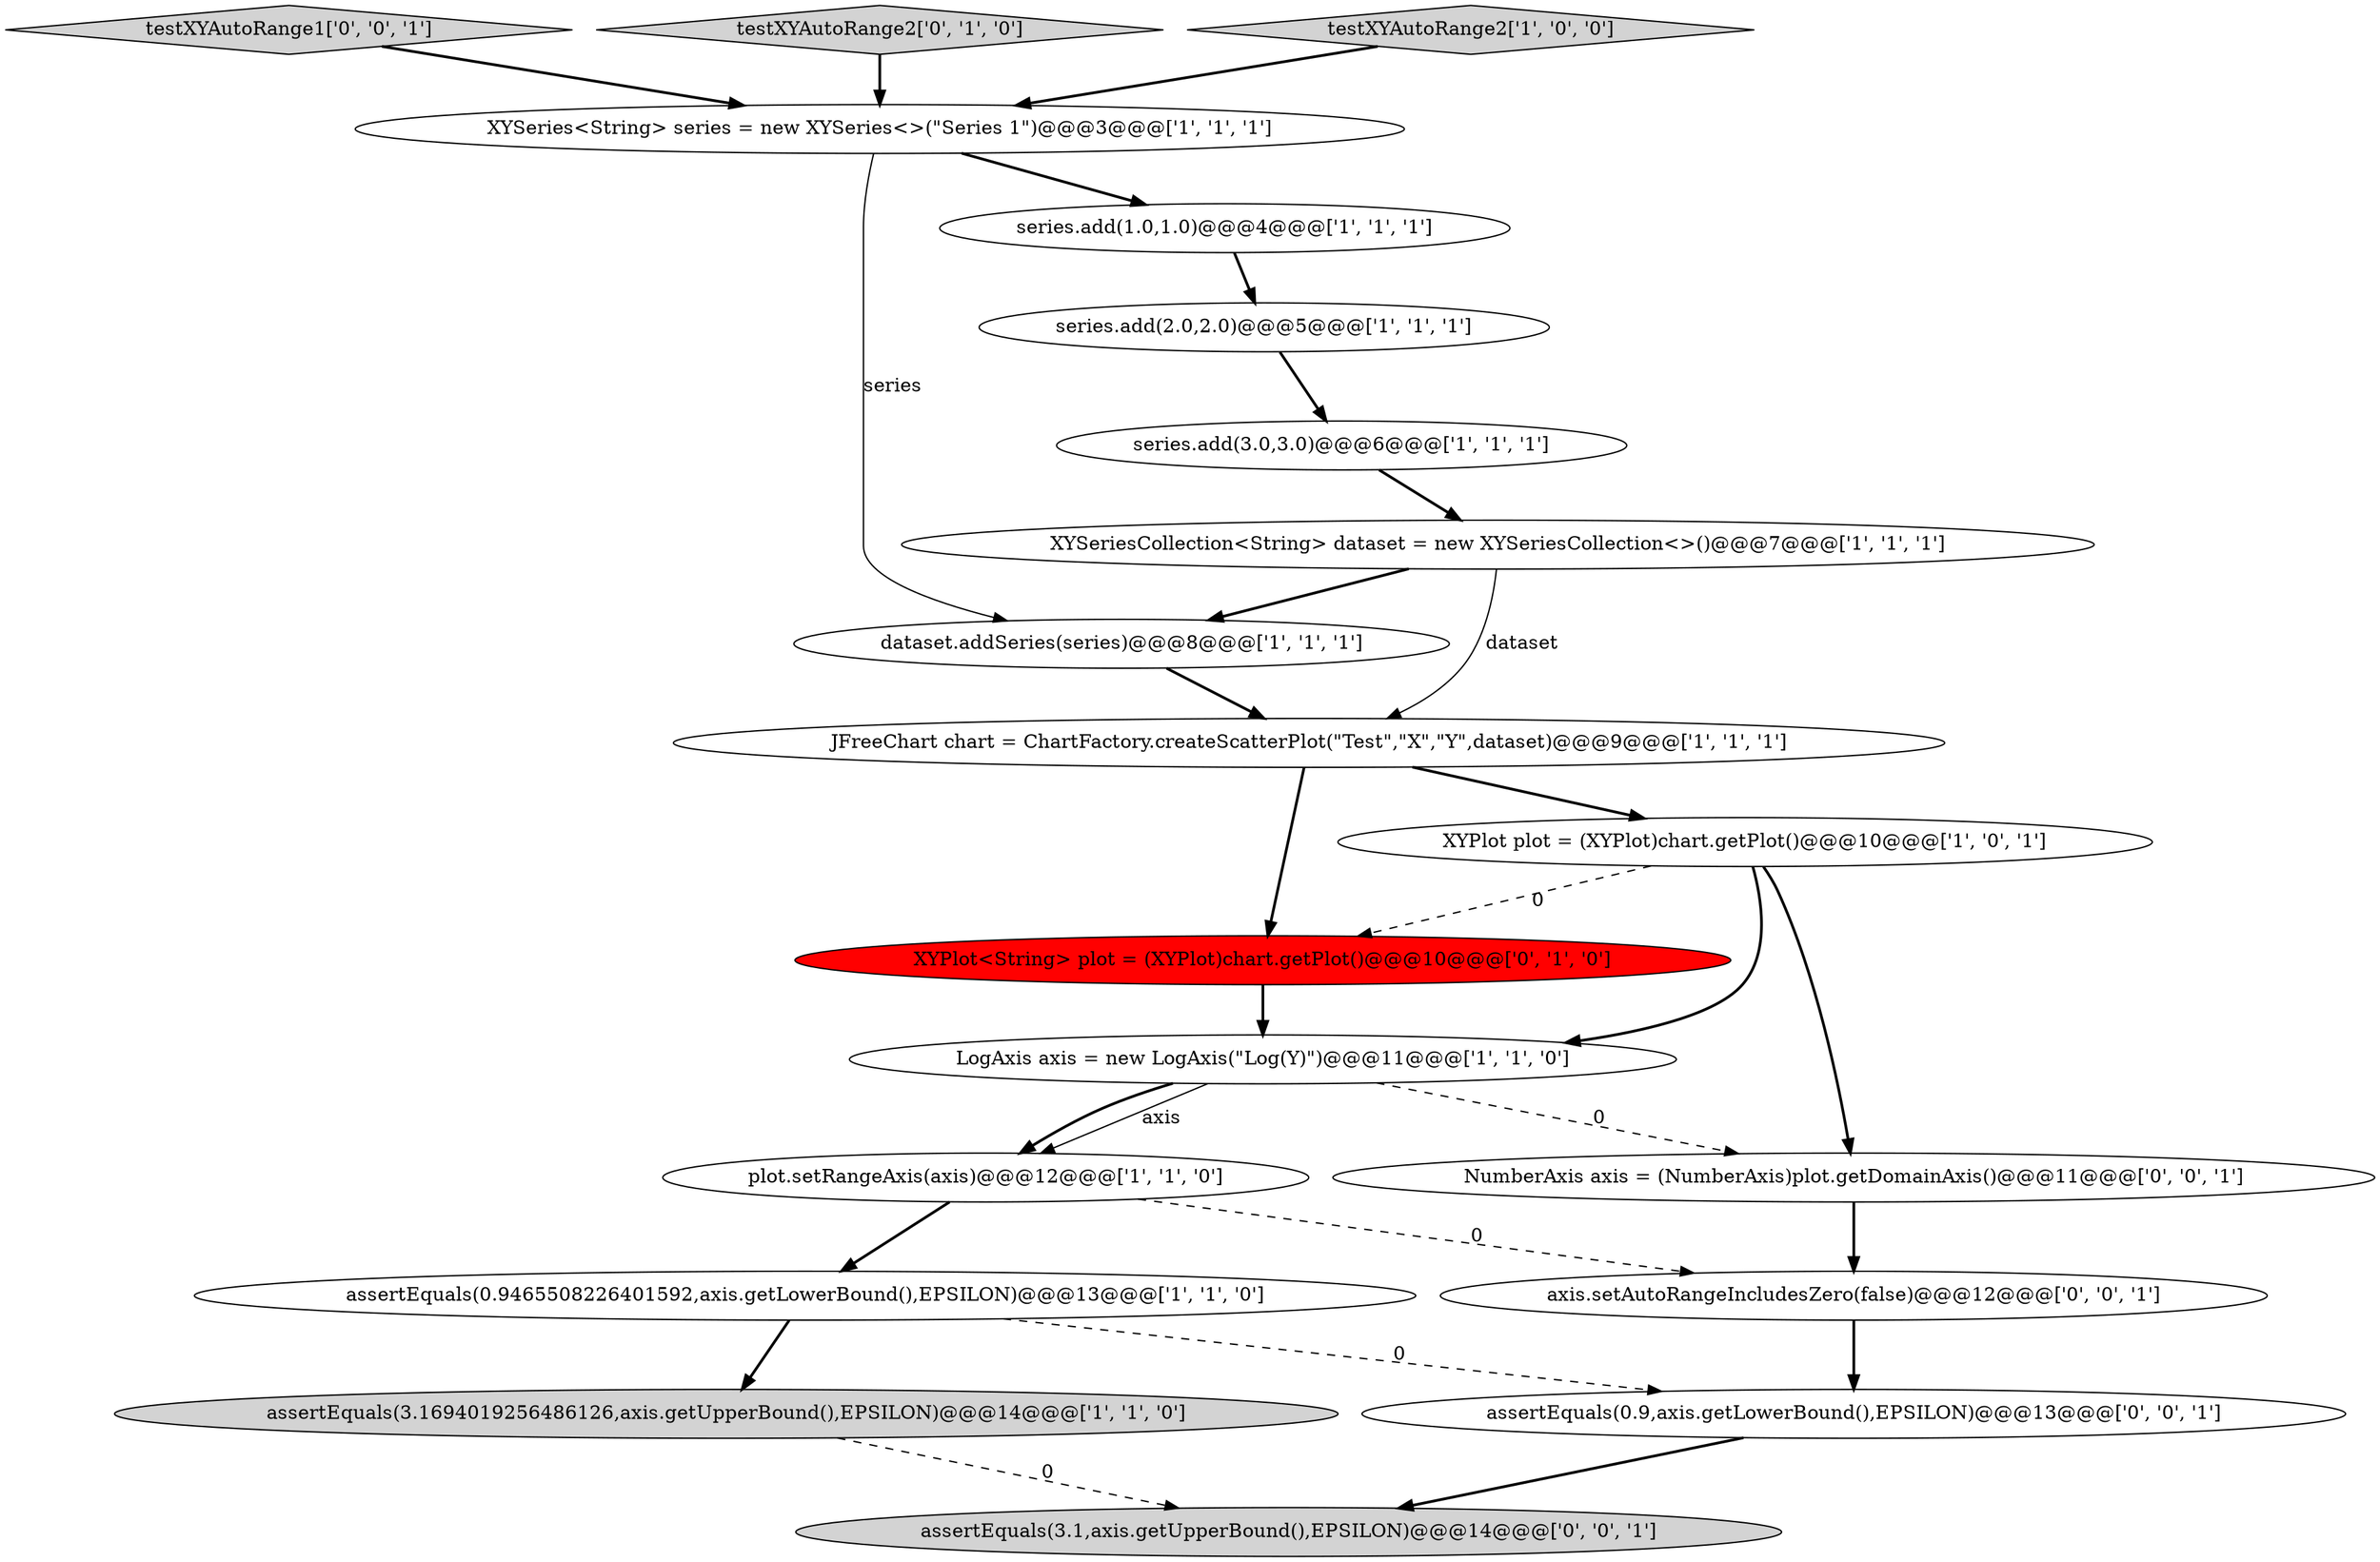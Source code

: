 digraph {
6 [style = filled, label = "XYPlot plot = (XYPlot)chart.getPlot()@@@10@@@['1', '0', '1']", fillcolor = white, shape = ellipse image = "AAA0AAABBB1BBB"];
15 [style = filled, label = "testXYAutoRange1['0', '0', '1']", fillcolor = lightgray, shape = diamond image = "AAA0AAABBB3BBB"];
3 [style = filled, label = "series.add(1.0,1.0)@@@4@@@['1', '1', '1']", fillcolor = white, shape = ellipse image = "AAA0AAABBB1BBB"];
12 [style = filled, label = "dataset.addSeries(series)@@@8@@@['1', '1', '1']", fillcolor = white, shape = ellipse image = "AAA0AAABBB1BBB"];
16 [style = filled, label = "NumberAxis axis = (NumberAxis)plot.getDomainAxis()@@@11@@@['0', '0', '1']", fillcolor = white, shape = ellipse image = "AAA0AAABBB3BBB"];
2 [style = filled, label = "LogAxis axis = new LogAxis(\"Log(Y)\")@@@11@@@['1', '1', '0']", fillcolor = white, shape = ellipse image = "AAA0AAABBB1BBB"];
1 [style = filled, label = "JFreeChart chart = ChartFactory.createScatterPlot(\"Test\",\"X\",\"Y\",dataset)@@@9@@@['1', '1', '1']", fillcolor = white, shape = ellipse image = "AAA0AAABBB1BBB"];
18 [style = filled, label = "axis.setAutoRangeIncludesZero(false)@@@12@@@['0', '0', '1']", fillcolor = white, shape = ellipse image = "AAA0AAABBB3BBB"];
14 [style = filled, label = "testXYAutoRange2['0', '1', '0']", fillcolor = lightgray, shape = diamond image = "AAA0AAABBB2BBB"];
13 [style = filled, label = "XYPlot<String> plot = (XYPlot)chart.getPlot()@@@10@@@['0', '1', '0']", fillcolor = red, shape = ellipse image = "AAA1AAABBB2BBB"];
7 [style = filled, label = "assertEquals(3.1694019256486126,axis.getUpperBound(),EPSILON)@@@14@@@['1', '1', '0']", fillcolor = lightgray, shape = ellipse image = "AAA0AAABBB1BBB"];
8 [style = filled, label = "plot.setRangeAxis(axis)@@@12@@@['1', '1', '0']", fillcolor = white, shape = ellipse image = "AAA0AAABBB1BBB"];
0 [style = filled, label = "XYSeries<String> series = new XYSeries<>(\"Series 1\")@@@3@@@['1', '1', '1']", fillcolor = white, shape = ellipse image = "AAA0AAABBB1BBB"];
4 [style = filled, label = "series.add(2.0,2.0)@@@5@@@['1', '1', '1']", fillcolor = white, shape = ellipse image = "AAA0AAABBB1BBB"];
9 [style = filled, label = "assertEquals(0.9465508226401592,axis.getLowerBound(),EPSILON)@@@13@@@['1', '1', '0']", fillcolor = white, shape = ellipse image = "AAA0AAABBB1BBB"];
10 [style = filled, label = "XYSeriesCollection<String> dataset = new XYSeriesCollection<>()@@@7@@@['1', '1', '1']", fillcolor = white, shape = ellipse image = "AAA0AAABBB1BBB"];
17 [style = filled, label = "assertEquals(3.1,axis.getUpperBound(),EPSILON)@@@14@@@['0', '0', '1']", fillcolor = lightgray, shape = ellipse image = "AAA0AAABBB3BBB"];
5 [style = filled, label = "series.add(3.0,3.0)@@@6@@@['1', '1', '1']", fillcolor = white, shape = ellipse image = "AAA0AAABBB1BBB"];
11 [style = filled, label = "testXYAutoRange2['1', '0', '0']", fillcolor = lightgray, shape = diamond image = "AAA0AAABBB1BBB"];
19 [style = filled, label = "assertEquals(0.9,axis.getLowerBound(),EPSILON)@@@13@@@['0', '0', '1']", fillcolor = white, shape = ellipse image = "AAA0AAABBB3BBB"];
0->3 [style = bold, label=""];
2->8 [style = solid, label="axis"];
5->10 [style = bold, label=""];
16->18 [style = bold, label=""];
0->12 [style = solid, label="series"];
7->17 [style = dashed, label="0"];
18->19 [style = bold, label=""];
19->17 [style = bold, label=""];
9->7 [style = bold, label=""];
12->1 [style = bold, label=""];
3->4 [style = bold, label=""];
1->13 [style = bold, label=""];
6->2 [style = bold, label=""];
9->19 [style = dashed, label="0"];
10->1 [style = solid, label="dataset"];
11->0 [style = bold, label=""];
1->6 [style = bold, label=""];
6->13 [style = dashed, label="0"];
14->0 [style = bold, label=""];
10->12 [style = bold, label=""];
6->16 [style = bold, label=""];
2->16 [style = dashed, label="0"];
15->0 [style = bold, label=""];
8->9 [style = bold, label=""];
8->18 [style = dashed, label="0"];
4->5 [style = bold, label=""];
2->8 [style = bold, label=""];
13->2 [style = bold, label=""];
}
